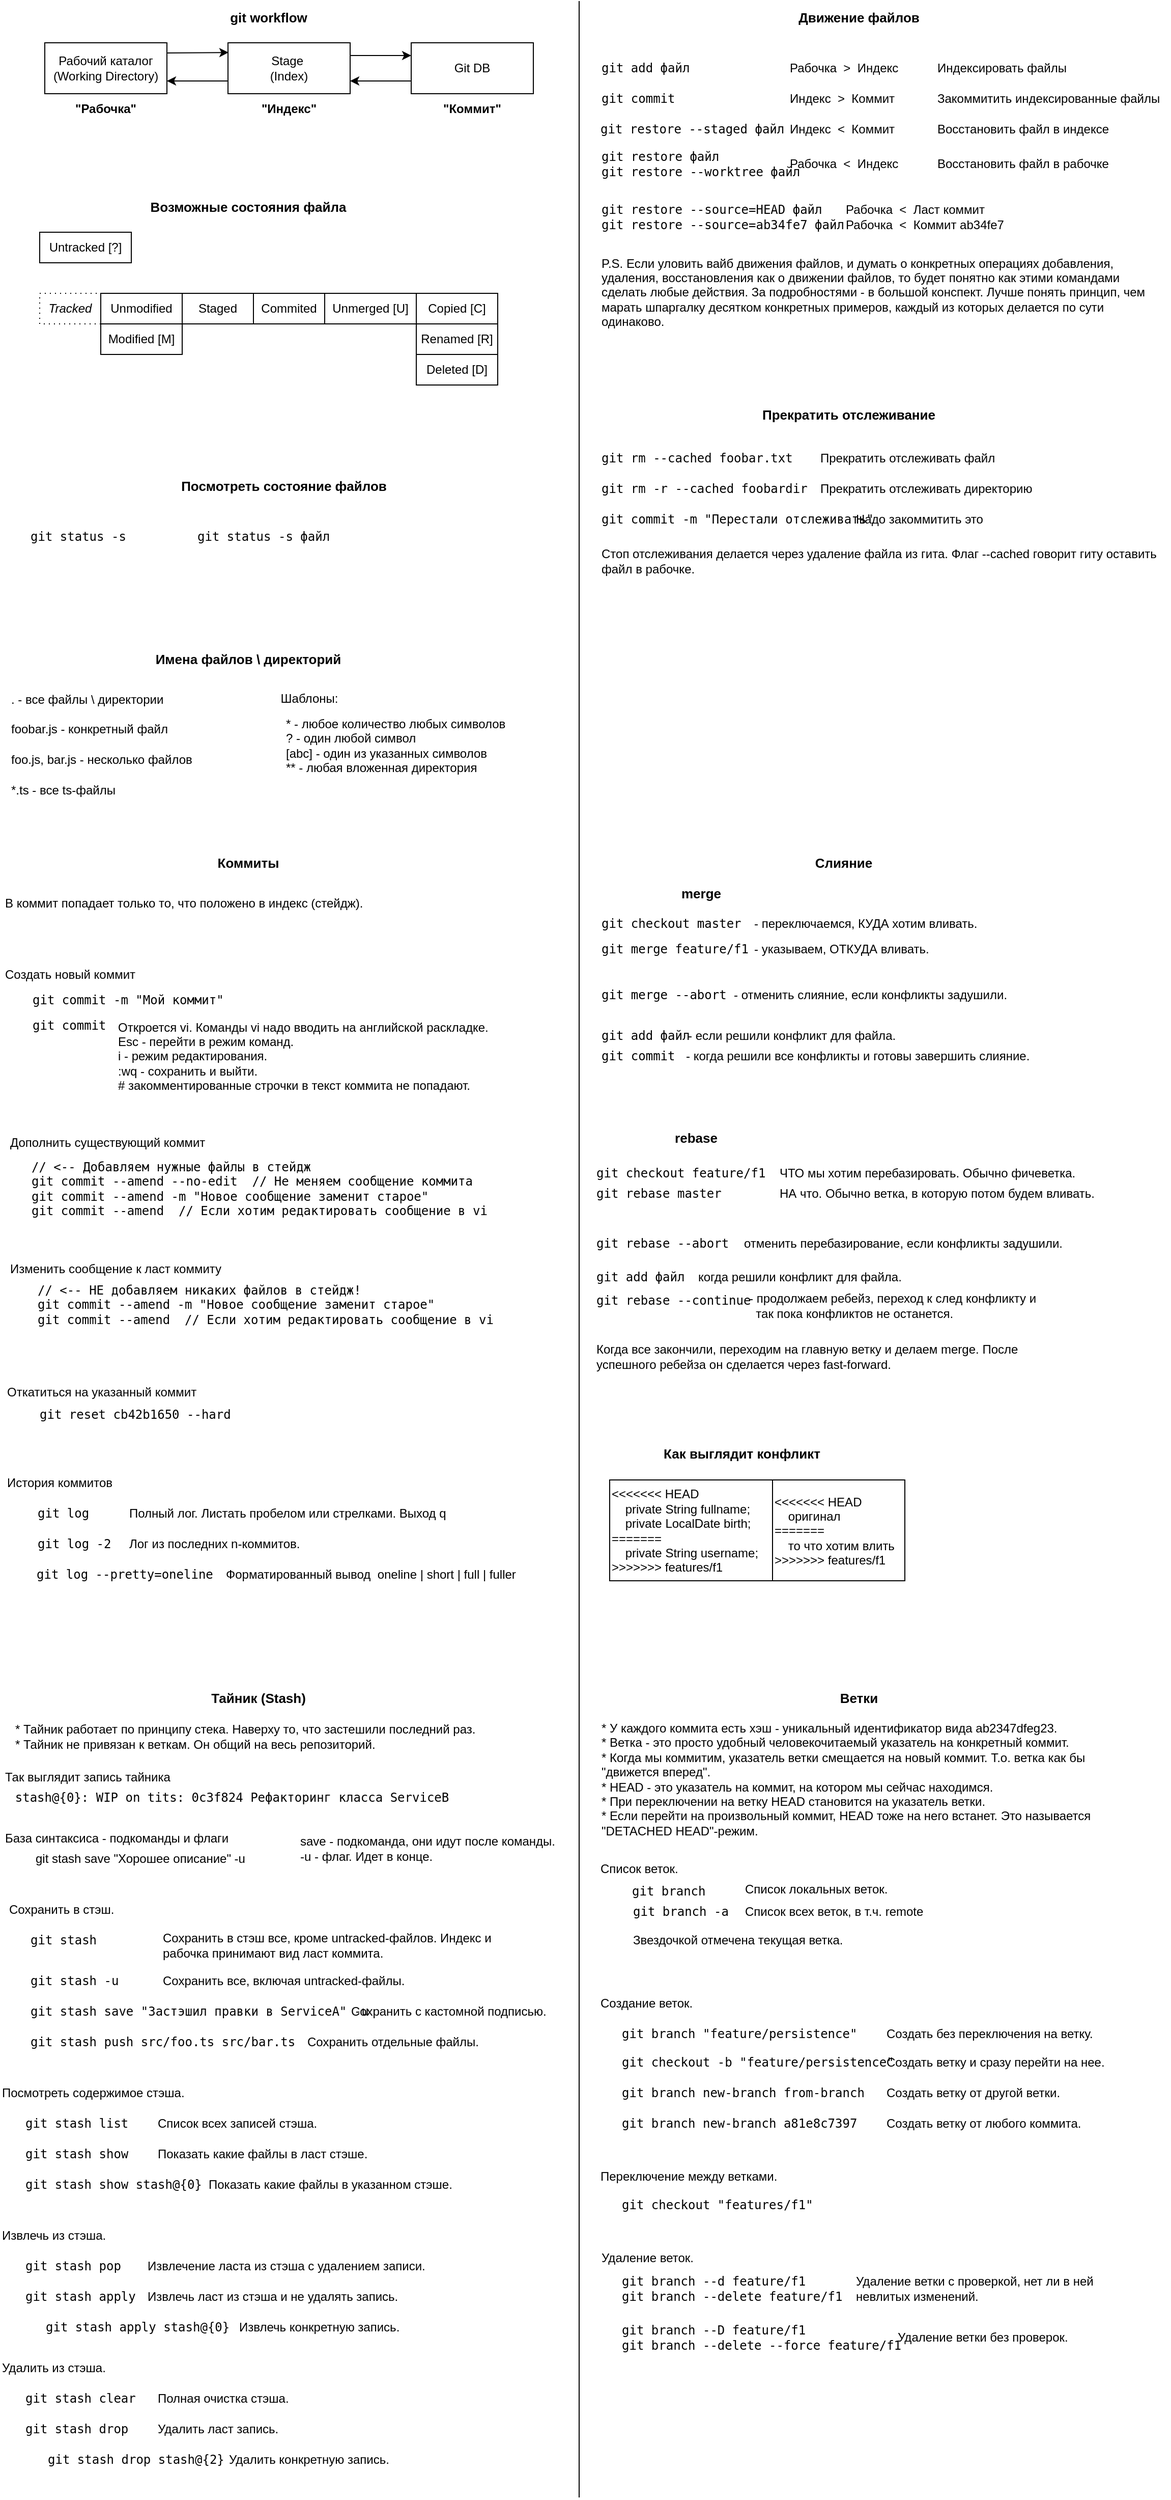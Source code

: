 <mxfile scale="1" border="5" version="26.2.2">
  <diagram name="Page-1" id="9iwx4kF-SaM_lTl1vUHh">
    <mxGraphModel dx="1556" dy="922" grid="1" gridSize="10" guides="1" tooltips="1" connect="1" arrows="1" fold="1" page="1" pageScale="1" pageWidth="1169" pageHeight="827" math="0" shadow="0">
      <root>
        <mxCell id="0" />
        <mxCell id="1" parent="0" />
        <mxCell id="6Df2u15g98YnEbPmI9u2-3" value="" style="endArrow=none;html=1;rounded=0;fontSize=12;" parent="1" edge="1">
          <mxGeometry width="50" height="50" relative="1" as="geometry">
            <mxPoint x="580" y="2460" as="sourcePoint" />
            <mxPoint x="580" y="9" as="targetPoint" />
          </mxGeometry>
        </mxCell>
        <mxCell id="j3O6o0AAXhgC6TbAAweH-1" value="git workflow" style="text;html=1;align=center;verticalAlign=middle;whiteSpace=wrap;rounded=0;fontStyle=1;fontSize=13;" vertex="1" parent="1">
          <mxGeometry x="20" y="10" width="510" height="30" as="geometry" />
        </mxCell>
        <mxCell id="j3O6o0AAXhgC6TbAAweH-2" value="Рабочий каталог&lt;div&gt;(Working Directory)&lt;/div&gt;" style="rounded=0;whiteSpace=wrap;html=1;" vertex="1" parent="1">
          <mxGeometry x="55" y="50" width="120" height="50" as="geometry" />
        </mxCell>
        <mxCell id="j3O6o0AAXhgC6TbAAweH-3" value="Stage&amp;nbsp;&lt;div&gt;(Index)&lt;/div&gt;" style="rounded=0;whiteSpace=wrap;html=1;" vertex="1" parent="1">
          <mxGeometry x="235" y="50" width="120" height="50" as="geometry" />
        </mxCell>
        <mxCell id="j3O6o0AAXhgC6TbAAweH-4" value="Git DB" style="rounded=0;whiteSpace=wrap;html=1;" vertex="1" parent="1">
          <mxGeometry x="415" y="50" width="120" height="50" as="geometry" />
        </mxCell>
        <mxCell id="j3O6o0AAXhgC6TbAAweH-5" value="Возможные состояния файла" style="text;html=1;align=center;verticalAlign=middle;whiteSpace=wrap;rounded=0;fontStyle=1;fontSize=13;" vertex="1" parent="1">
          <mxGeometry x="20" y="196" width="470" height="30" as="geometry" />
        </mxCell>
        <mxCell id="j3O6o0AAXhgC6TbAAweH-8" value="Untracked [?]" style="rounded=0;whiteSpace=wrap;html=1;" vertex="1" parent="1">
          <mxGeometry x="50" y="236" width="90" height="30" as="geometry" />
        </mxCell>
        <mxCell id="j3O6o0AAXhgC6TbAAweH-9" value="Tracked" style="rounded=0;whiteSpace=wrap;html=1;fontStyle=2;dashed=1;dashPattern=1 4;" vertex="1" parent="1">
          <mxGeometry x="50" y="296" width="60" height="30" as="geometry" />
        </mxCell>
        <mxCell id="j3O6o0AAXhgC6TbAAweH-16" value="" style="endArrow=classic;html=1;rounded=0;exitX=1;exitY=0.5;exitDx=0;exitDy=0;entryX=0.004;entryY=0.191;entryDx=0;entryDy=0;entryPerimeter=0;" edge="1" parent="1" target="j3O6o0AAXhgC6TbAAweH-3">
          <mxGeometry width="50" height="50" relative="1" as="geometry">
            <mxPoint x="175" y="60" as="sourcePoint" />
            <mxPoint x="230" y="60" as="targetPoint" />
          </mxGeometry>
        </mxCell>
        <mxCell id="j3O6o0AAXhgC6TbAAweH-17" value="" style="endArrow=classic;html=1;rounded=0;exitX=1;exitY=0.25;exitDx=0;exitDy=0;entryX=0;entryY=0.25;entryDx=0;entryDy=0;" edge="1" parent="1" source="j3O6o0AAXhgC6TbAAweH-3" target="j3O6o0AAXhgC6TbAAweH-4">
          <mxGeometry width="50" height="50" relative="1" as="geometry">
            <mxPoint x="350.0" y="60" as="sourcePoint" />
            <mxPoint x="395" y="60" as="targetPoint" />
          </mxGeometry>
        </mxCell>
        <mxCell id="j3O6o0AAXhgC6TbAAweH-30" value="Unmodified" style="rounded=0;whiteSpace=wrap;html=1;" vertex="1" parent="1">
          <mxGeometry x="110" y="296" width="80" height="30" as="geometry" />
        </mxCell>
        <mxCell id="j3O6o0AAXhgC6TbAAweH-31" value="Staged" style="rounded=0;whiteSpace=wrap;html=1;" vertex="1" parent="1">
          <mxGeometry x="190" y="296" width="70" height="30" as="geometry" />
        </mxCell>
        <mxCell id="j3O6o0AAXhgC6TbAAweH-32" value="Commited" style="rounded=0;whiteSpace=wrap;html=1;" vertex="1" parent="1">
          <mxGeometry x="260" y="296" width="70" height="30" as="geometry" />
        </mxCell>
        <mxCell id="j3O6o0AAXhgC6TbAAweH-34" value="Modified [M]" style="rounded=0;whiteSpace=wrap;html=1;" vertex="1" parent="1">
          <mxGeometry x="110" y="326" width="80" height="30" as="geometry" />
        </mxCell>
        <mxCell id="j3O6o0AAXhgC6TbAAweH-37" value="Unmerged [U]" style="rounded=0;whiteSpace=wrap;html=1;" vertex="1" parent="1">
          <mxGeometry x="330" y="296" width="90" height="30" as="geometry" />
        </mxCell>
        <mxCell id="j3O6o0AAXhgC6TbAAweH-40" value="Copied [C]" style="rounded=0;whiteSpace=wrap;html=1;" vertex="1" parent="1">
          <mxGeometry x="420" y="296" width="80" height="30" as="geometry" />
        </mxCell>
        <mxCell id="j3O6o0AAXhgC6TbAAweH-43" value="Renamed [R]" style="rounded=0;whiteSpace=wrap;html=1;" vertex="1" parent="1">
          <mxGeometry x="420" y="326" width="80" height="30" as="geometry" />
        </mxCell>
        <mxCell id="j3O6o0AAXhgC6TbAAweH-46" value="Deleted [D]" style="rounded=0;whiteSpace=wrap;html=1;" vertex="1" parent="1">
          <mxGeometry x="420" y="356" width="80" height="30" as="geometry" />
        </mxCell>
        <mxCell id="j3O6o0AAXhgC6TbAAweH-52" value="&lt;b&gt;&quot;Рабочка&quot;&lt;/b&gt;" style="text;html=1;align=center;verticalAlign=middle;whiteSpace=wrap;rounded=0;" vertex="1" parent="1">
          <mxGeometry x="55" y="100" width="120" height="30" as="geometry" />
        </mxCell>
        <mxCell id="j3O6o0AAXhgC6TbAAweH-53" value="&lt;b&gt;&quot;Индекс&quot;&lt;/b&gt;" style="text;html=1;align=center;verticalAlign=middle;whiteSpace=wrap;rounded=0;" vertex="1" parent="1">
          <mxGeometry x="235" y="100" width="120" height="30" as="geometry" />
        </mxCell>
        <mxCell id="j3O6o0AAXhgC6TbAAweH-54" value="&lt;b&gt;&quot;Коммит&quot;&lt;/b&gt;" style="text;html=1;align=center;verticalAlign=middle;whiteSpace=wrap;rounded=0;" vertex="1" parent="1">
          <mxGeometry x="415" y="100" width="120" height="30" as="geometry" />
        </mxCell>
        <mxCell id="j3O6o0AAXhgC6TbAAweH-55" value="" style="endArrow=classic;html=1;rounded=0;exitX=0;exitY=0.75;exitDx=0;exitDy=0;entryX=1;entryY=0.75;entryDx=0;entryDy=0;" edge="1" parent="1" source="j3O6o0AAXhgC6TbAAweH-4" target="j3O6o0AAXhgC6TbAAweH-3">
          <mxGeometry width="50" height="50" relative="1" as="geometry">
            <mxPoint x="285" y="250" as="sourcePoint" />
            <mxPoint x="335" y="200" as="targetPoint" />
          </mxGeometry>
        </mxCell>
        <mxCell id="j3O6o0AAXhgC6TbAAweH-56" value="" style="endArrow=classic;html=1;rounded=0;exitX=0;exitY=0.75;exitDx=0;exitDy=0;entryX=1;entryY=0.75;entryDx=0;entryDy=0;" edge="1" parent="1" source="j3O6o0AAXhgC6TbAAweH-3" target="j3O6o0AAXhgC6TbAAweH-2">
          <mxGeometry width="50" height="50" relative="1" as="geometry">
            <mxPoint x="220" y="90" as="sourcePoint" />
            <mxPoint x="175" y="90" as="targetPoint" />
          </mxGeometry>
        </mxCell>
        <mxCell id="j3O6o0AAXhgC6TbAAweH-59" value="Рабочка&amp;nbsp; &amp;gt;&amp;nbsp; Индекс" style="text;html=1;align=left;verticalAlign=middle;whiteSpace=wrap;rounded=0;" vertex="1" parent="1">
          <mxGeometry x="785" y="60" width="120" height="30" as="geometry" />
        </mxCell>
        <mxCell id="j3O6o0AAXhgC6TbAAweH-60" value="Индекс&amp;nbsp; &amp;gt;&amp;nbsp; Коммит" style="text;html=1;align=left;verticalAlign=middle;whiteSpace=wrap;rounded=0;" vertex="1" parent="1">
          <mxGeometry x="785" y="90" width="120" height="30" as="geometry" />
        </mxCell>
        <mxCell id="j3O6o0AAXhgC6TbAAweH-63" value="Индекс&amp;nbsp; &amp;lt;&amp;nbsp; Коммит" style="text;html=1;align=left;verticalAlign=middle;whiteSpace=wrap;rounded=0;" vertex="1" parent="1">
          <mxGeometry x="785" y="120" width="120" height="30" as="geometry" />
        </mxCell>
        <mxCell id="j3O6o0AAXhgC6TbAAweH-64" value="Рабочка&amp;nbsp; &amp;lt;&amp;nbsp; Индекс&amp;nbsp;&amp;nbsp;" style="text;html=1;align=left;verticalAlign=middle;whiteSpace=wrap;rounded=0;" vertex="1" parent="1">
          <mxGeometry x="785" y="154" width="120" height="30" as="geometry" />
        </mxCell>
        <mxCell id="j3O6o0AAXhgC6TbAAweH-65" value="Посмотреть состояние файлов" style="text;html=1;align=center;verticalAlign=middle;whiteSpace=wrap;rounded=0;fontStyle=1;fontSize=13;" vertex="1" parent="1">
          <mxGeometry x="20" y="470" width="540" height="30" as="geometry" />
        </mxCell>
        <mxCell id="j3O6o0AAXhgC6TbAAweH-66" value="Движение файлов" style="text;html=1;align=center;verticalAlign=middle;whiteSpace=wrap;rounded=0;fontStyle=1;fontSize=13;" vertex="1" parent="1">
          <mxGeometry x="620" y="10" width="470" height="30" as="geometry" />
        </mxCell>
        <mxCell id="j3O6o0AAXhgC6TbAAweH-67" value="Индексировать файлы" style="text;html=1;align=left;verticalAlign=middle;whiteSpace=wrap;rounded=0;" vertex="1" parent="1">
          <mxGeometry x="930" y="60" width="180" height="30" as="geometry" />
        </mxCell>
        <mxCell id="j3O6o0AAXhgC6TbAAweH-68" value="Закоммитить индексированные файлы" style="text;html=1;align=left;verticalAlign=middle;whiteSpace=wrap;rounded=0;" vertex="1" parent="1">
          <mxGeometry x="930" y="90" width="230" height="30" as="geometry" />
        </mxCell>
        <mxCell id="j3O6o0AAXhgC6TbAAweH-69" value="Восстановить файл в индексе" style="text;html=1;align=left;verticalAlign=middle;whiteSpace=wrap;rounded=0;" vertex="1" parent="1">
          <mxGeometry x="930" y="120" width="180" height="30" as="geometry" />
        </mxCell>
        <mxCell id="j3O6o0AAXhgC6TbAAweH-70" value="Восстановить файл в рабочке" style="text;html=1;align=left;verticalAlign=middle;whiteSpace=wrap;rounded=0;" vertex="1" parent="1">
          <mxGeometry x="930" y="154" width="180" height="30" as="geometry" />
        </mxCell>
        <mxCell id="j3O6o0AAXhgC6TbAAweH-71" value="P.S. Если уловить вайб движения файлов, и думать о конкретных операциях добавления, удаления, восстановления как о движении файлов, то будет понятно как этими командами сделать любые действия.&amp;nbsp;&lt;span style=&quot;background-color: transparent; color: light-dark(rgb(0, 0, 0), rgb(255, 255, 255));&quot;&gt;За подробностями - в большой конспект. Лучше понять принцип, чем марать шпаргалку десятком конкретных примеров, каждый из которых делается по сути одинаково.&lt;/span&gt;" style="text;html=1;align=left;verticalAlign=middle;whiteSpace=wrap;rounded=0;" vertex="1" parent="1">
          <mxGeometry x="600" y="260" width="540" height="70" as="geometry" />
        </mxCell>
        <mxCell id="j3O6o0AAXhgC6TbAAweH-75" value="Рабочка&amp;nbsp; &amp;lt;&amp;nbsp; Ласт коммит&lt;br&gt;Рабочка&amp;nbsp; &amp;lt;&amp;nbsp; Коммит ab34fe7" style="text;html=1;align=left;verticalAlign=middle;whiteSpace=wrap;rounded=0;" vertex="1" parent="1">
          <mxGeometry x="840" y="206" width="235" height="30" as="geometry" />
        </mxCell>
        <mxCell id="j3O6o0AAXhgC6TbAAweH-77" value="Имена файлов \ директорий" style="text;html=1;align=center;verticalAlign=middle;whiteSpace=wrap;rounded=0;fontStyle=1;fontSize=13;" vertex="1" parent="1">
          <mxGeometry x="20" y="640" width="470" height="30" as="geometry" />
        </mxCell>
        <mxCell id="j3O6o0AAXhgC6TbAAweH-78" value=". - все файлы \ директории" style="text;html=1;align=left;verticalAlign=middle;whiteSpace=wrap;rounded=0;" vertex="1" parent="1">
          <mxGeometry x="20" y="680" width="170" height="29" as="geometry" />
        </mxCell>
        <mxCell id="j3O6o0AAXhgC6TbAAweH-79" value="foobar.js - конкретный файл" style="text;html=1;align=left;verticalAlign=middle;whiteSpace=wrap;rounded=0;" vertex="1" parent="1">
          <mxGeometry x="20" y="709" width="160" height="30" as="geometry" />
        </mxCell>
        <mxCell id="j3O6o0AAXhgC6TbAAweH-80" value="foo.js, bar.js - несколько файлов" style="text;html=1;align=left;verticalAlign=middle;whiteSpace=wrap;rounded=0;" vertex="1" parent="1">
          <mxGeometry x="20" y="739" width="180" height="30" as="geometry" />
        </mxCell>
        <mxCell id="j3O6o0AAXhgC6TbAAweH-81" value="*.ts&amp;nbsp;- все ts-файлы" style="text;html=1;align=left;verticalAlign=middle;whiteSpace=wrap;rounded=0;" vertex="1" parent="1">
          <mxGeometry x="20" y="769" width="170" height="30" as="geometry" />
        </mxCell>
        <mxCell id="j3O6o0AAXhgC6TbAAweH-82" value="Шаблоны:" style="text;html=1;align=center;verticalAlign=middle;whiteSpace=wrap;rounded=0;" vertex="1" parent="1">
          <mxGeometry x="270" y="679" width="90" height="30" as="geometry" />
        </mxCell>
        <mxCell id="j3O6o0AAXhgC6TbAAweH-84" value="* - любое количество любых символов&lt;div&gt;? - один любой символ&lt;/div&gt;&lt;div&gt;[abc] - один из указанных символов&lt;/div&gt;&lt;div&gt;** - любая вложенная директория&lt;/div&gt;" style="text;html=1;align=left;verticalAlign=middle;whiteSpace=wrap;rounded=0;" vertex="1" parent="1">
          <mxGeometry x="290" y="709" width="220" height="61" as="geometry" />
        </mxCell>
        <mxCell id="j3O6o0AAXhgC6TbAAweH-88" value="Прекратить отслеживание" style="text;html=1;align=center;verticalAlign=middle;whiteSpace=wrap;rounded=0;fontStyle=1;fontSize=13;" vertex="1" parent="1">
          <mxGeometry x="610" y="400" width="470" height="30" as="geometry" />
        </mxCell>
        <mxCell id="j3O6o0AAXhgC6TbAAweH-91" value="Прекратить отслеживать файл" style="text;html=1;align=left;verticalAlign=middle;whiteSpace=wrap;rounded=0;" vertex="1" parent="1">
          <mxGeometry x="815" y="443" width="225" height="30" as="geometry" />
        </mxCell>
        <mxCell id="j3O6o0AAXhgC6TbAAweH-92" value="Прекратить отслеживать директорию" style="text;html=1;align=left;verticalAlign=middle;whiteSpace=wrap;rounded=0;" vertex="1" parent="1">
          <mxGeometry x="815" y="473" width="225" height="30" as="geometry" />
        </mxCell>
        <mxCell id="j3O6o0AAXhgC6TbAAweH-94" value="Надо закоммитить это" style="text;html=1;align=left;verticalAlign=middle;whiteSpace=wrap;rounded=0;" vertex="1" parent="1">
          <mxGeometry x="850" y="503" width="225" height="30" as="geometry" />
        </mxCell>
        <mxCell id="j3O6o0AAXhgC6TbAAweH-95" value="Стоп отслеживания делается через удаление файла из гита. Флаг --cached говорит гиту оставить файл в рабочке." style="text;html=1;align=left;verticalAlign=middle;whiteSpace=wrap;rounded=0;" vertex="1" parent="1">
          <mxGeometry x="600" y="544" width="550" height="30" as="geometry" />
        </mxCell>
        <mxCell id="j3O6o0AAXhgC6TbAAweH-96" value="Коммиты" style="text;html=1;align=center;verticalAlign=middle;whiteSpace=wrap;rounded=0;fontStyle=1;fontSize=13;" vertex="1" parent="1">
          <mxGeometry x="20" y="840" width="470" height="30" as="geometry" />
        </mxCell>
        <mxCell id="j3O6o0AAXhgC6TbAAweH-100" value="Откроется vi. Команды vi надо вводить на английской раскладке.&lt;div&gt;Esc - перейти в режим команд.&lt;/div&gt;&lt;div&gt;i - режим редактирования.&lt;/div&gt;&lt;div&gt;:wq - сохранить и выйти.&lt;/div&gt;&lt;div&gt;# закомментированные строчки в текст коммита не попадают.&lt;/div&gt;" style="text;html=1;align=left;verticalAlign=middle;whiteSpace=wrap;rounded=0;strokeColor=none;perimeterSpacing=0;shadow=0;" vertex="1" parent="1">
          <mxGeometry x="125" y="1005" width="380" height="80" as="geometry" />
        </mxCell>
        <mxCell id="j3O6o0AAXhgC6TbAAweH-107" value="Изменить сообщение к ласт коммиту" style="text;html=1;align=left;verticalAlign=middle;whiteSpace=wrap;rounded=0;strokeColor=none;perimeterSpacing=0;shadow=0;" vertex="1" parent="1">
          <mxGeometry x="18.75" y="1239" width="235" height="30" as="geometry" />
        </mxCell>
        <mxCell id="j3O6o0AAXhgC6TbAAweH-109" value="Создать новый коммит" style="text;html=1;align=left;verticalAlign=middle;whiteSpace=wrap;rounded=0;strokeColor=none;perimeterSpacing=0;shadow=0;" vertex="1" parent="1">
          <mxGeometry x="13.75" y="955" width="160" height="20" as="geometry" />
        </mxCell>
        <mxCell id="j3O6o0AAXhgC6TbAAweH-110" value="Дополнить существующий коммит" style="text;html=1;align=left;verticalAlign=middle;whiteSpace=wrap;rounded=0;strokeColor=none;perimeterSpacing=0;shadow=0;" vertex="1" parent="1">
          <mxGeometry x="19.25" y="1120" width="210" height="20" as="geometry" />
        </mxCell>
        <mxCell id="j3O6o0AAXhgC6TbAAweH-111" value="Откатиться на указанный коммит" style="text;html=1;align=left;verticalAlign=middle;whiteSpace=wrap;rounded=0;strokeColor=none;perimeterSpacing=0;shadow=0;" vertex="1" parent="1">
          <mxGeometry x="16.25" y="1360" width="235" height="30" as="geometry" />
        </mxCell>
        <mxCell id="j3O6o0AAXhgC6TbAAweH-114" value="История коммитов" style="text;html=1;align=left;verticalAlign=middle;whiteSpace=wrap;rounded=0;strokeColor=none;perimeterSpacing=0;shadow=0;" vertex="1" parent="1">
          <mxGeometry x="16.25" y="1449" width="235" height="30" as="geometry" />
        </mxCell>
        <mxCell id="j3O6o0AAXhgC6TbAAweH-123" value="Полный лог. Листать пробелом или стрелками. Выход q" style="text;html=1;align=left;verticalAlign=middle;whiteSpace=wrap;rounded=0;strokeColor=none;perimeterSpacing=0;shadow=0;" vertex="1" parent="1">
          <mxGeometry x="136.25" y="1479" width="390" height="30" as="geometry" />
        </mxCell>
        <mxCell id="j3O6o0AAXhgC6TbAAweH-124" value="Лог из последних n-коммитов." style="text;html=1;align=left;verticalAlign=middle;whiteSpace=wrap;rounded=0;strokeColor=none;perimeterSpacing=0;shadow=0;" vertex="1" parent="1">
          <mxGeometry x="136.25" y="1509" width="390" height="30" as="geometry" />
        </mxCell>
        <mxCell id="j3O6o0AAXhgC6TbAAweH-125" value="Форматированный вывод&amp;nbsp; oneline | short | full | fuller" style="text;html=1;align=left;verticalAlign=middle;whiteSpace=wrap;rounded=0;strokeColor=none;perimeterSpacing=0;shadow=0;" vertex="1" parent="1">
          <mxGeometry x="231.25" y="1539" width="315" height="30" as="geometry" />
        </mxCell>
        <mxCell id="j3O6o0AAXhgC6TbAAweH-126" value="Слияние" style="text;html=1;align=center;verticalAlign=middle;whiteSpace=wrap;rounded=0;fontStyle=1;fontSize=13;" vertex="1" parent="1">
          <mxGeometry x="605" y="840" width="470" height="30" as="geometry" />
        </mxCell>
        <mxCell id="j3O6o0AAXhgC6TbAAweH-127" value="merge" style="text;html=1;align=center;verticalAlign=middle;whiteSpace=wrap;rounded=0;fontStyle=1;fontSize=13;" vertex="1" parent="1">
          <mxGeometry x="600" y="870" width="200" height="30" as="geometry" />
        </mxCell>
        <mxCell id="j3O6o0AAXhgC6TbAAweH-128" value="- переключаемся, КУДА хотим вливать." style="text;html=1;align=left;verticalAlign=middle;whiteSpace=wrap;rounded=0;strokeColor=none;perimeterSpacing=0;shadow=0;" vertex="1" parent="1">
          <mxGeometry x="750" y="905" width="260" height="20" as="geometry" />
        </mxCell>
        <mxCell id="j3O6o0AAXhgC6TbAAweH-129" value="&amp;nbsp; &amp;nbsp;- указываем, ОТКУДА вливать." style="text;html=1;align=left;verticalAlign=middle;whiteSpace=wrap;rounded=0;strokeColor=none;perimeterSpacing=0;shadow=0;" vertex="1" parent="1">
          <mxGeometry x="740" y="930" width="190" height="20" as="geometry" />
        </mxCell>
        <mxCell id="j3O6o0AAXhgC6TbAAweH-130" value="&amp;nbsp; &amp;nbsp;- отменить слияние, если конфликты задушили." style="text;html=1;align=left;verticalAlign=middle;whiteSpace=wrap;rounded=0;strokeColor=none;perimeterSpacing=0;shadow=0;" vertex="1" parent="1">
          <mxGeometry x="720" y="975" width="380" height="20" as="geometry" />
        </mxCell>
        <mxCell id="j3O6o0AAXhgC6TbAAweH-131" value="когда решили конфликт для файла." style="text;html=1;align=left;verticalAlign=middle;whiteSpace=wrap;rounded=0;strokeColor=none;perimeterSpacing=0;shadow=0;" vertex="1" parent="1">
          <mxGeometry x="695" y="1251.5" width="225" height="20" as="geometry" />
        </mxCell>
        <mxCell id="j3O6o0AAXhgC6TbAAweH-132" value="&amp;nbsp; &amp;nbsp;- когда решили все конфликты и готовы завершить слияние." style="text;html=1;align=left;verticalAlign=middle;whiteSpace=wrap;rounded=0;strokeColor=none;perimeterSpacing=0;shadow=0;" vertex="1" parent="1">
          <mxGeometry x="672.5" y="1035" width="430" height="20" as="geometry" />
        </mxCell>
        <mxCell id="j3O6o0AAXhgC6TbAAweH-134" value="&lt;div&gt;&lt;br&gt;&lt;/div&gt;&lt;div&gt;&lt;div&gt;&amp;lt;&amp;lt;&amp;lt;&amp;lt;&amp;lt;&amp;lt;&amp;lt; HEAD&lt;/div&gt;&lt;div&gt;&amp;nbsp; &amp;nbsp; private String fullname;&lt;/div&gt;&lt;div&gt;&amp;nbsp; &amp;nbsp; private LocalDate birth;&lt;/div&gt;&lt;div&gt;=======&lt;/div&gt;&lt;div&gt;&amp;nbsp; &amp;nbsp; private String username;&lt;/div&gt;&lt;div&gt;&lt;span style=&quot;background-color: transparent; color: light-dark(rgb(0, 0, 0), rgb(255, 255, 255));&quot;&gt;&amp;gt;&amp;gt;&amp;gt;&amp;gt;&amp;gt;&amp;gt;&amp;gt; features/f1&lt;/span&gt;&lt;/div&gt;&lt;div&gt;&lt;br style=&quot;&quot;&gt;&lt;/div&gt;&lt;/div&gt;" style="rounded=0;whiteSpace=wrap;html=1;align=left;" vertex="1" parent="1">
          <mxGeometry x="610" y="1461" width="160" height="99" as="geometry" />
        </mxCell>
        <mxCell id="j3O6o0AAXhgC6TbAAweH-137" value="&lt;div&gt;&lt;br&gt;&lt;/div&gt;&lt;div&gt;&lt;div&gt;&amp;lt;&amp;lt;&amp;lt;&amp;lt;&amp;lt;&amp;lt;&amp;lt; HEAD&lt;/div&gt;&lt;div&gt;&amp;nbsp; &amp;nbsp; оригинал&lt;/div&gt;&lt;div&gt;=======&lt;/div&gt;&lt;div&gt;&amp;nbsp; &amp;nbsp; то что хотим влить&lt;/div&gt;&lt;div&gt;&lt;span style=&quot;background-color: transparent; color: light-dark(rgb(0, 0, 0), rgb(255, 255, 255));&quot;&gt;&amp;gt;&amp;gt;&amp;gt;&amp;gt;&amp;gt;&amp;gt;&amp;gt; features/f1&lt;/span&gt;&lt;/div&gt;&lt;div&gt;&lt;br style=&quot;&quot;&gt;&lt;/div&gt;&lt;/div&gt;" style="rounded=0;whiteSpace=wrap;html=1;align=left;" vertex="1" parent="1">
          <mxGeometry x="770" y="1461" width="130" height="99" as="geometry" />
        </mxCell>
        <mxCell id="j3O6o0AAXhgC6TbAAweH-138" value="rebase" style="text;html=1;align=center;verticalAlign=middle;whiteSpace=wrap;rounded=0;fontStyle=1;fontSize=13;" vertex="1" parent="1">
          <mxGeometry x="595" y="1110" width="200" height="30" as="geometry" />
        </mxCell>
        <mxCell id="j3O6o0AAXhgC6TbAAweH-139" value="ЧТО мы хотим перебазировать. Обычно фичеветка." style="text;html=1;align=left;verticalAlign=middle;whiteSpace=wrap;rounded=0;strokeColor=none;perimeterSpacing=0;shadow=0;" vertex="1" parent="1">
          <mxGeometry x="775" y="1150" width="295" height="20" as="geometry" />
        </mxCell>
        <mxCell id="j3O6o0AAXhgC6TbAAweH-140" value="НА что. Обычно ветка, в которую потом будем вливать." style="text;html=1;align=left;verticalAlign=middle;whiteSpace=wrap;rounded=0;strokeColor=none;perimeterSpacing=0;shadow=0;" vertex="1" parent="1">
          <mxGeometry x="775" y="1170" width="315" height="20" as="geometry" />
        </mxCell>
        <mxCell id="j3O6o0AAXhgC6TbAAweH-141" value="отменить перебазирование, если конфликты задушили." style="text;html=1;align=left;verticalAlign=middle;whiteSpace=wrap;rounded=0;strokeColor=none;perimeterSpacing=0;shadow=0;" vertex="1" parent="1">
          <mxGeometry x="740" y="1219" width="325" height="20" as="geometry" />
        </mxCell>
        <mxCell id="j3O6o0AAXhgC6TbAAweH-142" value="- продолжаем ребейз, переход к след конфликту и&amp;nbsp; &amp;nbsp; &amp;nbsp; &amp;nbsp; &amp;nbsp; &amp;nbsp; так пока конфликтов не останется." style="text;html=1;align=left;verticalAlign=middle;whiteSpace=wrap;rounded=0;strokeColor=none;perimeterSpacing=0;shadow=0;" vertex="1" parent="1">
          <mxGeometry x="745" y="1280" width="315" height="20" as="geometry" />
        </mxCell>
        <mxCell id="j3O6o0AAXhgC6TbAAweH-143" value="- если решили конфликт для файла." style="text;html=1;align=left;verticalAlign=middle;whiteSpace=wrap;rounded=0;strokeColor=none;perimeterSpacing=0;shadow=0;" vertex="1" parent="1">
          <mxGeometry x="685" y="1015" width="210" height="20" as="geometry" />
        </mxCell>
        <mxCell id="j3O6o0AAXhgC6TbAAweH-144" value="Как выглядит конфликт" style="text;html=1;align=center;verticalAlign=middle;whiteSpace=wrap;rounded=0;fontStyle=1;fontSize=13;" vertex="1" parent="1">
          <mxGeometry x="640" y="1420" width="200" height="30" as="geometry" />
        </mxCell>
        <mxCell id="j3O6o0AAXhgC6TbAAweH-145" value="Когда все закончили, переходим на главную ветку и делаем merge. После успешного ребейза он сделается через fast-forward." style="text;html=1;align=left;verticalAlign=middle;whiteSpace=wrap;rounded=0;strokeColor=none;perimeterSpacing=0;shadow=0;" vertex="1" parent="1">
          <mxGeometry x="595" y="1330" width="440" height="20" as="geometry" />
        </mxCell>
        <mxCell id="j3O6o0AAXhgC6TbAAweH-146" value="Тайник (Stash)" style="text;html=1;align=center;verticalAlign=middle;whiteSpace=wrap;rounded=0;fontStyle=1;fontSize=13;" vertex="1" parent="1">
          <mxGeometry x="30" y="1660" width="470" height="30" as="geometry" />
        </mxCell>
        <mxCell id="j3O6o0AAXhgC6TbAAweH-147" value="git stash save &quot;Хорошее описание&quot; -u" style="text;html=1;align=left;verticalAlign=middle;whiteSpace=wrap;rounded=0;strokeColor=none;perimeterSpacing=0;shadow=0;fontFamily=Helvetica;fontSize=12;fontColor=default;" vertex="1" parent="1">
          <mxGeometry x="43.75" y="1818" width="240" height="30" as="geometry" />
        </mxCell>
        <mxCell id="j3O6o0AAXhgC6TbAAweH-148" value="База синтаксиса - подкоманды и флаги" style="text;html=1;align=left;verticalAlign=middle;whiteSpace=wrap;rounded=0;strokeColor=none;perimeterSpacing=0;shadow=0;" vertex="1" parent="1">
          <mxGeometry x="13.75" y="1798" width="240" height="30" as="geometry" />
        </mxCell>
        <mxCell id="j3O6o0AAXhgC6TbAAweH-149" value="save - подкоманда, они идут после команды.&lt;div&gt;&lt;div&gt;-u - флаг. Идет в конце.&lt;/div&gt;&lt;/div&gt;" style="text;html=1;align=left;verticalAlign=middle;whiteSpace=wrap;rounded=0;strokeColor=none;perimeterSpacing=0;shadow=0;" vertex="1" parent="1">
          <mxGeometry x="303.75" y="1808" width="260" height="30" as="geometry" />
        </mxCell>
        <mxCell id="j3O6o0AAXhgC6TbAAweH-150" value="* Тайник работает по принципу стека. Наверху то, что застешили последний раз.&lt;div&gt;* Тайник не привязан к веткам. Он общий на весь репозиторий.&lt;/div&gt;" style="text;html=1;align=left;verticalAlign=middle;whiteSpace=wrap;rounded=0;strokeColor=none;perimeterSpacing=0;shadow=0;" vertex="1" parent="1">
          <mxGeometry x="23.75" y="1698" width="470" height="30" as="geometry" />
        </mxCell>
        <mxCell id="j3O6o0AAXhgC6TbAAweH-151" value="&lt;pre class=&quot;notranslate&quot;&gt;&lt;code&gt;git stash list&lt;/code&gt;&lt;/pre&gt;" style="text;html=1;align=left;verticalAlign=middle;whiteSpace=wrap;rounded=0;strokeColor=none;perimeterSpacing=0;shadow=0;" vertex="1" parent="1">
          <mxGeometry x="33.75" y="2078" width="100" height="30" as="geometry" />
        </mxCell>
        <mxCell id="j3O6o0AAXhgC6TbAAweH-152" value="Список всех записей стэша." style="text;html=1;align=left;verticalAlign=middle;whiteSpace=wrap;rounded=0;strokeColor=none;perimeterSpacing=0;shadow=0;" vertex="1" parent="1">
          <mxGeometry x="163.75" y="2078" width="165" height="30" as="geometry" />
        </mxCell>
        <mxCell id="j3O6o0AAXhgC6TbAAweH-155" value="&lt;pre class=&quot;notranslate&quot;&gt;&lt;code&gt;stash@{0}: WIP on tits: 0c3f824 Рефакторинг класса ServiceB&lt;/code&gt;&lt;/pre&gt;" style="text;html=1;align=center;verticalAlign=middle;whiteSpace=wrap;rounded=0;" vertex="1" parent="1">
          <mxGeometry x="38.75" y="1758" width="400" height="30" as="geometry" />
        </mxCell>
        <mxCell id="j3O6o0AAXhgC6TbAAweH-156" value="Так выглядит запись тайника" style="text;html=1;align=left;verticalAlign=middle;whiteSpace=wrap;rounded=0;strokeColor=none;perimeterSpacing=0;shadow=0;" vertex="1" parent="1">
          <mxGeometry x="13.75" y="1738" width="182.5" height="30" as="geometry" />
        </mxCell>
        <mxCell id="j3O6o0AAXhgC6TbAAweH-157" value="&lt;pre class=&quot;notranslate&quot;&gt;&lt;code&gt;git stash&lt;/code&gt;&lt;/pre&gt;" style="text;html=1;align=left;verticalAlign=middle;whiteSpace=wrap;rounded=0;strokeColor=none;perimeterSpacing=0;shadow=0;" vertex="1" parent="1">
          <mxGeometry x="38.75" y="1898" width="100" height="30" as="geometry" />
        </mxCell>
        <mxCell id="j3O6o0AAXhgC6TbAAweH-158" value="Сохранить в стэш все, кроме untracked-файлов. Индекс и рабочка принимают вид ласт коммита." style="text;html=1;align=left;verticalAlign=middle;whiteSpace=wrap;rounded=0;strokeColor=none;perimeterSpacing=0;shadow=0;" vertex="1" parent="1">
          <mxGeometry x="168.75" y="1898" width="350" height="40" as="geometry" />
        </mxCell>
        <mxCell id="j3O6o0AAXhgC6TbAAweH-159" value="&lt;pre class=&quot;notranslate&quot;&gt;&lt;code&gt;git stash save &quot;Застэшил правки в ServiceA&quot; -u&lt;/code&gt;&lt;/pre&gt;" style="text;html=1;align=left;verticalAlign=middle;whiteSpace=wrap;rounded=0;strokeColor=none;perimeterSpacing=0;shadow=0;" vertex="1" parent="1">
          <mxGeometry x="38.75" y="1968" width="100" height="30" as="geometry" />
        </mxCell>
        <mxCell id="j3O6o0AAXhgC6TbAAweH-160" value="Сохранить с кастомной подписью." style="text;html=1;align=left;verticalAlign=middle;whiteSpace=wrap;rounded=0;strokeColor=none;perimeterSpacing=0;shadow=0;" vertex="1" parent="1">
          <mxGeometry x="353.75" y="1968" width="215" height="30" as="geometry" />
        </mxCell>
        <mxCell id="j3O6o0AAXhgC6TbAAweH-161" value="&lt;pre class=&quot;notranslate&quot;&gt;&lt;code&gt;git stash push src/foo.ts src/bar.ts&lt;/code&gt;&lt;/pre&gt;" style="text;html=1;align=left;verticalAlign=middle;whiteSpace=wrap;rounded=0;strokeColor=none;perimeterSpacing=0;shadow=0;" vertex="1" parent="1">
          <mxGeometry x="38.75" y="1998" width="100" height="30" as="geometry" />
        </mxCell>
        <mxCell id="j3O6o0AAXhgC6TbAAweH-162" value="Сохранить отдельные файлы." style="text;html=1;align=left;verticalAlign=middle;whiteSpace=wrap;rounded=0;strokeColor=none;perimeterSpacing=0;shadow=0;" vertex="1" parent="1">
          <mxGeometry x="311.25" y="1998" width="197.5" height="30" as="geometry" />
        </mxCell>
        <mxCell id="j3O6o0AAXhgC6TbAAweH-163" value="&lt;pre class=&quot;notranslate&quot;&gt;&lt;code&gt;git stash -u&lt;/code&gt;&lt;/pre&gt;" style="text;html=1;align=left;verticalAlign=middle;whiteSpace=wrap;rounded=0;strokeColor=none;perimeterSpacing=0;shadow=0;" vertex="1" parent="1">
          <mxGeometry x="38.75" y="1938" width="100" height="30" as="geometry" />
        </mxCell>
        <mxCell id="j3O6o0AAXhgC6TbAAweH-164" value="Сохранить все, включая untracked-файлы." style="text;html=1;align=left;verticalAlign=middle;whiteSpace=wrap;rounded=0;strokeColor=none;perimeterSpacing=0;shadow=0;" vertex="1" parent="1">
          <mxGeometry x="168.75" y="1938" width="260" height="30" as="geometry" />
        </mxCell>
        <mxCell id="j3O6o0AAXhgC6TbAAweH-165" value="&lt;pre class=&quot;notranslate&quot;&gt;&lt;code&gt;git stash show&lt;/code&gt;&lt;/pre&gt;" style="text;html=1;align=left;verticalAlign=middle;whiteSpace=wrap;rounded=0;strokeColor=none;perimeterSpacing=0;shadow=0;" vertex="1" parent="1">
          <mxGeometry x="33.75" y="2108" width="100" height="30" as="geometry" />
        </mxCell>
        <mxCell id="j3O6o0AAXhgC6TbAAweH-166" value="Показать какие файлы в ласт стэше." style="text;html=1;align=left;verticalAlign=middle;whiteSpace=wrap;rounded=0;strokeColor=none;perimeterSpacing=0;shadow=0;" vertex="1" parent="1">
          <mxGeometry x="163.75" y="2108" width="220" height="30" as="geometry" />
        </mxCell>
        <mxCell id="j3O6o0AAXhgC6TbAAweH-167" value="&lt;pre class=&quot;notranslate&quot;&gt;&lt;code&gt;git stash show stash@{0}&lt;/code&gt;&lt;/pre&gt;" style="text;html=1;align=left;verticalAlign=middle;whiteSpace=wrap;rounded=0;strokeColor=none;perimeterSpacing=0;shadow=0;" vertex="1" parent="1">
          <mxGeometry x="33.75" y="2138" width="100" height="30" as="geometry" />
        </mxCell>
        <mxCell id="j3O6o0AAXhgC6TbAAweH-168" value="Показать какие файлы в указанном стэше." style="text;html=1;align=left;verticalAlign=middle;whiteSpace=wrap;rounded=0;strokeColor=none;perimeterSpacing=0;shadow=0;" vertex="1" parent="1">
          <mxGeometry x="213.75" y="2138" width="250" height="30" as="geometry" />
        </mxCell>
        <mxCell id="j3O6o0AAXhgC6TbAAweH-169" value="&lt;pre class=&quot;notranslate&quot;&gt;&lt;code&gt;git stash pop&lt;/code&gt;&lt;/pre&gt;" style="text;html=1;align=left;verticalAlign=middle;whiteSpace=wrap;rounded=0;strokeColor=none;perimeterSpacing=0;shadow=0;" vertex="1" parent="1">
          <mxGeometry x="33.75" y="2218" width="100" height="30" as="geometry" />
        </mxCell>
        <mxCell id="j3O6o0AAXhgC6TbAAweH-170" value="&lt;pre class=&quot;notranslate&quot;&gt;&lt;code&gt;git stash apply&lt;/code&gt;&lt;/pre&gt;" style="text;html=1;align=left;verticalAlign=middle;whiteSpace=wrap;rounded=0;strokeColor=none;perimeterSpacing=0;shadow=0;" vertex="1" parent="1">
          <mxGeometry x="33.75" y="2248" width="100" height="30" as="geometry" />
        </mxCell>
        <mxCell id="j3O6o0AAXhgC6TbAAweH-171" value="Извлечение ласта из стэша с удалением записи." style="text;html=1;align=left;verticalAlign=middle;whiteSpace=wrap;rounded=0;strokeColor=none;perimeterSpacing=0;shadow=0;" vertex="1" parent="1">
          <mxGeometry x="153.75" y="2218" width="320" height="30" as="geometry" />
        </mxCell>
        <mxCell id="j3O6o0AAXhgC6TbAAweH-172" value="Извлечь ласт из стэша и не удалять запись." style="text;html=1;align=left;verticalAlign=middle;whiteSpace=wrap;rounded=0;strokeColor=none;perimeterSpacing=0;shadow=0;" vertex="1" parent="1">
          <mxGeometry x="153.75" y="2248" width="250" height="30" as="geometry" />
        </mxCell>
        <mxCell id="j3O6o0AAXhgC6TbAAweH-173" value="&lt;pre class=&quot;notranslate&quot;&gt;&lt;code&gt;git stash apply stash@{0}&lt;/code&gt;&lt;/pre&gt;" style="text;html=1;align=left;verticalAlign=middle;whiteSpace=wrap;rounded=0;strokeColor=none;perimeterSpacing=0;shadow=0;" vertex="1" parent="1">
          <mxGeometry x="53.75" y="2278" width="170" height="30" as="geometry" />
        </mxCell>
        <mxCell id="j3O6o0AAXhgC6TbAAweH-174" value="Извлечь конкретную запись." style="text;html=1;align=left;verticalAlign=middle;whiteSpace=wrap;rounded=0;strokeColor=none;perimeterSpacing=0;shadow=0;" vertex="1" parent="1">
          <mxGeometry x="243.75" y="2278" width="160" height="30" as="geometry" />
        </mxCell>
        <mxCell id="j3O6o0AAXhgC6TbAAweH-175" value="&lt;pre class=&quot;notranslate&quot;&gt;&lt;code&gt;git stash clear&lt;/code&gt;&lt;/pre&gt;" style="text;html=1;align=left;verticalAlign=middle;whiteSpace=wrap;rounded=0;strokeColor=none;perimeterSpacing=0;shadow=0;" vertex="1" parent="1">
          <mxGeometry x="33.75" y="2348" width="100" height="30" as="geometry" />
        </mxCell>
        <mxCell id="j3O6o0AAXhgC6TbAAweH-176" value="Полная очистка стэша." style="text;html=1;align=left;verticalAlign=middle;whiteSpace=wrap;rounded=0;strokeColor=none;perimeterSpacing=0;shadow=0;" vertex="1" parent="1">
          <mxGeometry x="163.75" y="2348" width="160" height="30" as="geometry" />
        </mxCell>
        <mxCell id="j3O6o0AAXhgC6TbAAweH-177" value="&lt;pre class=&quot;notranslate&quot;&gt;&lt;code&gt;git stash drop&lt;/code&gt;&lt;/pre&gt;" style="text;html=1;align=left;verticalAlign=middle;whiteSpace=wrap;rounded=0;strokeColor=none;perimeterSpacing=0;shadow=0;" vertex="1" parent="1">
          <mxGeometry x="33.75" y="2378" width="100" height="30" as="geometry" />
        </mxCell>
        <mxCell id="j3O6o0AAXhgC6TbAAweH-178" value="Удалить ласт запись." style="text;html=1;align=left;verticalAlign=middle;whiteSpace=wrap;rounded=0;strokeColor=none;perimeterSpacing=0;shadow=0;" vertex="1" parent="1">
          <mxGeometry x="163.75" y="2378" width="140" height="30" as="geometry" />
        </mxCell>
        <mxCell id="j3O6o0AAXhgC6TbAAweH-179" value="&lt;pre class=&quot;notranslate&quot;&gt;&lt;code&gt;git stash drop stash@{2}&lt;/code&gt;&lt;/pre&gt;" style="text;html=1;align=left;verticalAlign=middle;whiteSpace=wrap;rounded=0;strokeColor=none;perimeterSpacing=0;shadow=0;" vertex="1" parent="1">
          <mxGeometry x="56.25" y="2408" width="100" height="30" as="geometry" />
        </mxCell>
        <mxCell id="j3O6o0AAXhgC6TbAAweH-180" value="Удалить конкретную запись." style="text;html=1;align=left;verticalAlign=middle;whiteSpace=wrap;rounded=0;strokeColor=none;perimeterSpacing=0;shadow=0;" vertex="1" parent="1">
          <mxGeometry x="233.75" y="2408" width="170" height="30" as="geometry" />
        </mxCell>
        <mxCell id="j3O6o0AAXhgC6TbAAweH-182" value="Посмотреть содержимое стэша." style="text;html=1;align=left;verticalAlign=middle;whiteSpace=wrap;rounded=0;strokeColor=none;perimeterSpacing=0;shadow=0;" vertex="1" parent="1">
          <mxGeometry x="11.25" y="2048" width="202.5" height="30" as="geometry" />
        </mxCell>
        <mxCell id="j3O6o0AAXhgC6TbAAweH-183" value="Сохранить в стэш." style="text;html=1;align=left;verticalAlign=middle;whiteSpace=wrap;rounded=0;strokeColor=none;perimeterSpacing=0;shadow=0;" vertex="1" parent="1">
          <mxGeometry x="17.5" y="1868" width="126.25" height="30" as="geometry" />
        </mxCell>
        <mxCell id="j3O6o0AAXhgC6TbAAweH-184" value="Извлечь из стэша." style="text;html=1;align=left;verticalAlign=middle;whiteSpace=wrap;rounded=0;strokeColor=none;perimeterSpacing=0;shadow=0;" vertex="1" parent="1">
          <mxGeometry x="11.25" y="2188" width="202.5" height="30" as="geometry" />
        </mxCell>
        <mxCell id="j3O6o0AAXhgC6TbAAweH-185" value="Удалить из стэша." style="text;html=1;align=left;verticalAlign=middle;whiteSpace=wrap;rounded=0;strokeColor=none;perimeterSpacing=0;shadow=0;" vertex="1" parent="1">
          <mxGeometry x="11.25" y="2318" width="202.5" height="30" as="geometry" />
        </mxCell>
        <mxCell id="j3O6o0AAXhgC6TbAAweH-186" value="Ветки" style="text;html=1;align=center;verticalAlign=middle;whiteSpace=wrap;rounded=0;fontStyle=1;fontSize=13;" vertex="1" parent="1">
          <mxGeometry x="620" y="1660" width="470" height="30" as="geometry" />
        </mxCell>
        <mxCell id="j3O6o0AAXhgC6TbAAweH-187" value="&lt;pre class=&quot;notranslate&quot;&gt;git checkout feature/f1&lt;/pre&gt;" style="text;html=1;align=left;verticalAlign=middle;whiteSpace=wrap;rounded=0;strokeColor=none;perimeterSpacing=0;shadow=0;" vertex="1" parent="1">
          <mxGeometry x="595" y="1145" width="100" height="30" as="geometry" />
        </mxCell>
        <mxCell id="j3O6o0AAXhgC6TbAAweH-188" value="&lt;pre class=&quot;notranslate&quot;&gt;git rebase master&lt;/pre&gt;" style="text;html=1;align=left;verticalAlign=middle;whiteSpace=wrap;rounded=0;strokeColor=none;perimeterSpacing=0;shadow=0;" vertex="1" parent="1">
          <mxGeometry x="595" y="1165" width="100" height="30" as="geometry" />
        </mxCell>
        <mxCell id="j3O6o0AAXhgC6TbAAweH-189" value="&lt;pre class=&quot;notranslate&quot;&gt;git rebase --abort&lt;/pre&gt;" style="text;html=1;align=left;verticalAlign=middle;whiteSpace=wrap;rounded=0;strokeColor=none;perimeterSpacing=0;shadow=0;" vertex="1" parent="1">
          <mxGeometry x="595" y="1214" width="100" height="30" as="geometry" />
        </mxCell>
        <mxCell id="j3O6o0AAXhgC6TbAAweH-190" value="&lt;pre class=&quot;notranslate&quot;&gt;git add файл&lt;/pre&gt;" style="text;html=1;align=left;verticalAlign=middle;whiteSpace=wrap;rounded=0;strokeColor=none;perimeterSpacing=0;shadow=0;" vertex="1" parent="1">
          <mxGeometry x="595" y="1246.5" width="100" height="30" as="geometry" />
        </mxCell>
        <mxCell id="j3O6o0AAXhgC6TbAAweH-191" value="&lt;pre class=&quot;notranslate&quot;&gt;git rebase --continue&lt;/pre&gt;" style="text;html=1;align=left;verticalAlign=middle;whiteSpace=wrap;rounded=0;strokeColor=none;perimeterSpacing=0;shadow=0;" vertex="1" parent="1">
          <mxGeometry x="595" y="1270" width="100" height="30" as="geometry" />
        </mxCell>
        <mxCell id="j3O6o0AAXhgC6TbAAweH-192" value="&lt;pre class=&quot;notranslate&quot;&gt;git commit&lt;/pre&gt;" style="text;html=1;align=left;verticalAlign=middle;whiteSpace=wrap;rounded=0;strokeColor=none;perimeterSpacing=0;shadow=0;" vertex="1" parent="1">
          <mxGeometry x="600" y="1030" width="100" height="30" as="geometry" />
        </mxCell>
        <mxCell id="j3O6o0AAXhgC6TbAAweH-194" value="&lt;pre class=&quot;notranslate&quot;&gt;git add файл&lt;/pre&gt;" style="text;html=1;align=left;verticalAlign=middle;whiteSpace=wrap;rounded=0;strokeColor=none;perimeterSpacing=0;shadow=0;" vertex="1" parent="1">
          <mxGeometry x="600" y="1010" width="100" height="30" as="geometry" />
        </mxCell>
        <mxCell id="j3O6o0AAXhgC6TbAAweH-195" value="&lt;pre class=&quot;notranslate&quot;&gt;git merge --abort&lt;/pre&gt;" style="text;html=1;align=left;verticalAlign=middle;whiteSpace=wrap;rounded=0;strokeColor=none;perimeterSpacing=0;shadow=0;" vertex="1" parent="1">
          <mxGeometry x="600" y="970" width="100" height="30" as="geometry" />
        </mxCell>
        <mxCell id="j3O6o0AAXhgC6TbAAweH-196" value="&lt;pre class=&quot;notranslate&quot;&gt;git merge feature/f1&lt;/pre&gt;" style="text;html=1;align=left;verticalAlign=middle;whiteSpace=wrap;rounded=0;strokeColor=none;perimeterSpacing=0;shadow=0;" vertex="1" parent="1">
          <mxGeometry x="600" y="925" width="100" height="30" as="geometry" />
        </mxCell>
        <mxCell id="j3O6o0AAXhgC6TbAAweH-197" value="&lt;pre class=&quot;notranslate&quot;&gt;git checkout master&lt;/pre&gt;" style="text;html=1;align=left;verticalAlign=middle;whiteSpace=wrap;rounded=0;strokeColor=none;perimeterSpacing=0;shadow=0;" vertex="1" parent="1">
          <mxGeometry x="600" y="900" width="100" height="30" as="geometry" />
        </mxCell>
        <mxCell id="j3O6o0AAXhgC6TbAAweH-198" value="&lt;pre class=&quot;notranslate&quot;&gt;git log&lt;/pre&gt;" style="text;html=1;align=left;verticalAlign=middle;whiteSpace=wrap;rounded=0;strokeColor=none;perimeterSpacing=0;shadow=0;" vertex="1" parent="1">
          <mxGeometry x="46.25" y="1479" width="100" height="30" as="geometry" />
        </mxCell>
        <mxCell id="j3O6o0AAXhgC6TbAAweH-199" value="&lt;pre class=&quot;notranslate&quot;&gt;git log -2&lt;/pre&gt;" style="text;html=1;align=left;verticalAlign=middle;whiteSpace=wrap;rounded=0;strokeColor=none;perimeterSpacing=0;shadow=0;" vertex="1" parent="1">
          <mxGeometry x="46.25" y="1509" width="100" height="30" as="geometry" />
        </mxCell>
        <mxCell id="j3O6o0AAXhgC6TbAAweH-200" value="&lt;pre class=&quot;notranslate&quot;&gt;git log --pretty=oneline&lt;/pre&gt;" style="text;html=1;align=left;verticalAlign=middle;whiteSpace=wrap;rounded=0;strokeColor=none;perimeterSpacing=0;shadow=0;" vertex="1" parent="1">
          <mxGeometry x="45" y="1539" width="100" height="30" as="geometry" />
        </mxCell>
        <mxCell id="j3O6o0AAXhgC6TbAAweH-201" value="&lt;pre class=&quot;notranslate&quot;&gt;git reset cb42b1650 --hard&lt;/pre&gt;" style="text;html=1;align=left;verticalAlign=middle;whiteSpace=wrap;rounded=0;strokeColor=none;perimeterSpacing=0;shadow=0;" vertex="1" parent="1">
          <mxGeometry x="47.5" y="1381.5" width="100" height="30" as="geometry" />
        </mxCell>
        <mxCell id="j3O6o0AAXhgC6TbAAweH-204" value="&lt;pre class=&quot;notranslate&quot;&gt;// &amp;lt;-- НЕ добавляем никаких файлов в стейдж!&lt;br/&gt;git commit --amend -m &quot;Новое сообщение заменит старое&quot;&lt;br/&gt;git commit --amend  // Если хотим редактировать сообщение в vi&lt;/pre&gt;" style="text;html=1;align=left;verticalAlign=middle;whiteSpace=wrap;rounded=0;strokeColor=none;perimeterSpacing=0;shadow=0;" vertex="1" parent="1">
          <mxGeometry x="46.25" y="1269" width="100" height="40" as="geometry" />
        </mxCell>
        <mxCell id="j3O6o0AAXhgC6TbAAweH-205" value="&lt;pre class=&quot;notranslate&quot;&gt;// &amp;lt;-- Добавляем нужные файлы в стейдж&lt;br/&gt;git commit --amend --no-edit  // Не меняем сообщение коммита&lt;br&gt;git commit --amend -m &quot;Новое сообщение заменит старое&quot;&lt;br&gt;git commit --amend  // Если хотим редактировать сообщение в vi&lt;/pre&gt;" style="text;html=1;align=left;verticalAlign=middle;whiteSpace=wrap;rounded=0;strokeColor=none;perimeterSpacing=0;shadow=0;" vertex="1" parent="1">
          <mxGeometry x="40" y="1140" width="100" height="70" as="geometry" />
        </mxCell>
        <mxCell id="j3O6o0AAXhgC6TbAAweH-206" value="&lt;pre class=&quot;notranslate&quot;&gt;git commit -m &quot;Мой коммит&quot;&lt;/pre&gt;" style="text;html=1;align=left;verticalAlign=middle;whiteSpace=wrap;rounded=0;strokeColor=none;perimeterSpacing=0;shadow=0;" vertex="1" parent="1">
          <mxGeometry x="40.5" y="975" width="100" height="30" as="geometry" />
        </mxCell>
        <mxCell id="j3O6o0AAXhgC6TbAAweH-207" value="&lt;pre class=&quot;notranslate&quot;&gt;git commit&lt;/pre&gt;" style="text;html=1;align=left;verticalAlign=middle;whiteSpace=wrap;rounded=0;strokeColor=none;perimeterSpacing=0;shadow=0;" vertex="1" parent="1">
          <mxGeometry x="41.25" y="1000" width="100" height="30" as="geometry" />
        </mxCell>
        <mxCell id="j3O6o0AAXhgC6TbAAweH-208" value="В коммит попадает только то, что положено в индекс (стейдж)." style="text;html=1;align=left;verticalAlign=middle;whiteSpace=wrap;rounded=0;strokeColor=none;perimeterSpacing=0;shadow=0;" vertex="1" parent="1">
          <mxGeometry x="13.75" y="885" width="366.25" height="20" as="geometry" />
        </mxCell>
        <mxCell id="j3O6o0AAXhgC6TbAAweH-209" value="&lt;pre class=&quot;notranslate&quot;&gt;git rm --cached foobar.txt&lt;/pre&gt;" style="text;html=1;align=left;verticalAlign=middle;whiteSpace=wrap;rounded=0;strokeColor=none;perimeterSpacing=0;shadow=0;" vertex="1" parent="1">
          <mxGeometry x="600" y="443" width="100" height="30" as="geometry" />
        </mxCell>
        <mxCell id="j3O6o0AAXhgC6TbAAweH-210" value="&lt;pre class=&quot;notranslate&quot;&gt;git rm -r --cached foobardir&lt;/pre&gt;" style="text;html=1;align=left;verticalAlign=middle;whiteSpace=wrap;rounded=0;strokeColor=none;perimeterSpacing=0;shadow=0;" vertex="1" parent="1">
          <mxGeometry x="600" y="473" width="100" height="30" as="geometry" />
        </mxCell>
        <mxCell id="j3O6o0AAXhgC6TbAAweH-211" value="&lt;pre class=&quot;notranslate&quot;&gt;git commit -m &quot;Перестали отслеживать&quot;&lt;/pre&gt;" style="text;html=1;align=left;verticalAlign=middle;whiteSpace=wrap;rounded=0;strokeColor=none;perimeterSpacing=0;shadow=0;" vertex="1" parent="1">
          <mxGeometry x="600" y="503" width="100" height="30" as="geometry" />
        </mxCell>
        <mxCell id="j3O6o0AAXhgC6TbAAweH-214" value="&lt;pre class=&quot;notranslate&quot;&gt;git status -s&lt;/pre&gt;" style="text;html=1;align=left;verticalAlign=middle;whiteSpace=wrap;rounded=0;strokeColor=none;perimeterSpacing=0;shadow=0;" vertex="1" parent="1">
          <mxGeometry x="38.75" y="520" width="100" height="30" as="geometry" />
        </mxCell>
        <mxCell id="j3O6o0AAXhgC6TbAAweH-215" value="&lt;pre class=&quot;notranslate&quot;&gt;git status -s файл&lt;/pre&gt;" style="text;html=1;align=left;verticalAlign=middle;whiteSpace=wrap;rounded=0;strokeColor=none;perimeterSpacing=0;shadow=0;" vertex="1" parent="1">
          <mxGeometry x="202.5" y="520" width="100" height="30" as="geometry" />
        </mxCell>
        <mxCell id="j3O6o0AAXhgC6TbAAweH-216" value="&lt;pre class=&quot;notranslate&quot;&gt;git add файл&lt;/pre&gt;" style="text;html=1;align=left;verticalAlign=middle;whiteSpace=wrap;rounded=0;strokeColor=none;perimeterSpacing=0;shadow=0;" vertex="1" parent="1">
          <mxGeometry x="600" y="60" width="100" height="30" as="geometry" />
        </mxCell>
        <mxCell id="j3O6o0AAXhgC6TbAAweH-217" value="&lt;pre class=&quot;notranslate&quot;&gt;git commit&lt;/pre&gt;" style="text;html=1;align=left;verticalAlign=middle;whiteSpace=wrap;rounded=0;strokeColor=none;perimeterSpacing=0;shadow=0;" vertex="1" parent="1">
          <mxGeometry x="600" y="90" width="100" height="30" as="geometry" />
        </mxCell>
        <mxCell id="j3O6o0AAXhgC6TbAAweH-218" value="&lt;pre class=&quot;notranslate&quot;&gt;git restore --staged файл&lt;/pre&gt;" style="text;html=1;align=left;verticalAlign=middle;whiteSpace=wrap;rounded=0;strokeColor=none;perimeterSpacing=0;shadow=0;" vertex="1" parent="1">
          <mxGeometry x="599" y="120" width="100" height="30" as="geometry" />
        </mxCell>
        <mxCell id="j3O6o0AAXhgC6TbAAweH-219" value="&lt;pre class=&quot;notranslate&quot;&gt;git restore --source=HEAD файл&lt;br/&gt;git restore --source=ab34fe7 файл&lt;/pre&gt;" style="text;html=1;align=left;verticalAlign=middle;whiteSpace=wrap;rounded=0;strokeColor=none;perimeterSpacing=0;shadow=0;" vertex="1" parent="1">
          <mxGeometry x="600" y="206" width="100" height="30" as="geometry" />
        </mxCell>
        <mxCell id="j3O6o0AAXhgC6TbAAweH-220" value="&lt;pre class=&quot;notranslate&quot;&gt;git restore файл&lt;br&gt;git restore --worktree файл&lt;/pre&gt;" style="text;html=1;align=left;verticalAlign=middle;whiteSpace=wrap;rounded=0;strokeColor=none;perimeterSpacing=0;shadow=0;" vertex="1" parent="1">
          <mxGeometry x="600" y="154" width="100" height="30" as="geometry" />
        </mxCell>
        <mxCell id="j3O6o0AAXhgC6TbAAweH-221" value="* У каждого коммита есть хэш - уникальный идентификатор вида ab2347dfeg23.&lt;br&gt;* Ветка - это просто удобный человекочитаемый указатель на конкретный коммит.&lt;div&gt;* Когда мы коммитим, указатель ветки смещается на новый коммит. Т.о. ветка как бы &quot;движется вперед&quot;.&lt;br&gt;&lt;div&gt;* HEAD - это указатель на коммит, на котором мы сейчас находимся.&lt;/div&gt;&lt;div&gt;* При переключении на ветку HEAD становится на указатель ветки.&lt;/div&gt;&lt;/div&gt;&lt;div&gt;* Если перейти на произвольный коммит, HEAD тоже на него встанет. Это называется &quot;DETACHED HEAD&quot;-режим.&lt;/div&gt;" style="text;html=1;align=left;verticalAlign=middle;whiteSpace=wrap;rounded=0;strokeColor=none;perimeterSpacing=0;shadow=0;" vertex="1" parent="1">
          <mxGeometry x="600" y="1690" width="500" height="130" as="geometry" />
        </mxCell>
        <mxCell id="j3O6o0AAXhgC6TbAAweH-222" value="&lt;pre class=&quot;notranslate&quot;&gt;&lt;code&gt;git branch&lt;/code&gt;&lt;/pre&gt;" style="text;html=1;align=left;verticalAlign=middle;whiteSpace=wrap;rounded=0;strokeColor=none;perimeterSpacing=0;shadow=0;" vertex="1" parent="1">
          <mxGeometry x="629.5" y="1850" width="100" height="30" as="geometry" />
        </mxCell>
        <mxCell id="j3O6o0AAXhgC6TbAAweH-223" value="&lt;pre class=&quot;notranslate&quot;&gt;&lt;code&gt;git branch -a&lt;/code&gt;&lt;/pre&gt;" style="text;html=1;align=left;verticalAlign=middle;whiteSpace=wrap;rounded=0;strokeColor=none;perimeterSpacing=0;shadow=0;" vertex="1" parent="1">
          <mxGeometry x="630.5" y="1870" width="100" height="30" as="geometry" />
        </mxCell>
        <mxCell id="j3O6o0AAXhgC6TbAAweH-224" value="Список локальных веток." style="text;html=1;align=left;verticalAlign=middle;whiteSpace=wrap;rounded=0;strokeColor=none;perimeterSpacing=0;shadow=0;" vertex="1" parent="1">
          <mxGeometry x="740.5" y="1848" width="260" height="30" as="geometry" />
        </mxCell>
        <mxCell id="j3O6o0AAXhgC6TbAAweH-225" value="Список всех веток, в т.ч. remote" style="text;html=1;align=left;verticalAlign=middle;whiteSpace=wrap;rounded=0;strokeColor=none;perimeterSpacing=0;shadow=0;" vertex="1" parent="1">
          <mxGeometry x="740.5" y="1870" width="260" height="30" as="geometry" />
        </mxCell>
        <mxCell id="j3O6o0AAXhgC6TbAAweH-226" value="Список веток." style="text;html=1;align=left;verticalAlign=middle;whiteSpace=wrap;rounded=0;strokeColor=none;perimeterSpacing=0;shadow=0;" vertex="1" parent="1">
          <mxGeometry x="599" y="1828" width="260" height="30" as="geometry" />
        </mxCell>
        <mxCell id="j3O6o0AAXhgC6TbAAweH-227" value="Звездочкой отмечена текущая ветка." style="text;html=1;align=left;verticalAlign=middle;whiteSpace=wrap;rounded=0;strokeColor=none;perimeterSpacing=0;shadow=0;" vertex="1" parent="1">
          <mxGeometry x="630.5" y="1898" width="260" height="30" as="geometry" />
        </mxCell>
        <mxCell id="j3O6o0AAXhgC6TbAAweH-228" value="Создание веток." style="text;html=1;align=left;verticalAlign=middle;whiteSpace=wrap;rounded=0;strokeColor=none;perimeterSpacing=0;shadow=0;" vertex="1" parent="1">
          <mxGeometry x="599" y="1960" width="260" height="30" as="geometry" />
        </mxCell>
        <mxCell id="j3O6o0AAXhgC6TbAAweH-229" value="&lt;pre class=&quot;notranslate&quot;&gt;&lt;code&gt;git branch &quot;feature/persistence&quot;&lt;/code&gt;&lt;/pre&gt;" style="text;html=1;align=left;verticalAlign=middle;whiteSpace=wrap;rounded=0;strokeColor=none;perimeterSpacing=0;shadow=0;" vertex="1" parent="1">
          <mxGeometry x="620" y="1990" width="100" height="30" as="geometry" />
        </mxCell>
        <mxCell id="j3O6o0AAXhgC6TbAAweH-230" value="Создать без переключения на ветку." style="text;html=1;align=left;verticalAlign=middle;whiteSpace=wrap;rounded=0;strokeColor=none;perimeterSpacing=0;shadow=0;" vertex="1" parent="1">
          <mxGeometry x="880" y="1990" width="260" height="30" as="geometry" />
        </mxCell>
        <mxCell id="j3O6o0AAXhgC6TbAAweH-233" value="&lt;pre class=&quot;notranslate&quot;&gt;&lt;code&gt;git checkout -b &quot;feature/persistence&quot;&lt;/code&gt;&lt;/pre&gt;" style="text;html=1;align=left;verticalAlign=middle;whiteSpace=wrap;rounded=0;strokeColor=none;perimeterSpacing=0;shadow=0;" vertex="1" parent="1">
          <mxGeometry x="620" y="2018" width="100" height="30" as="geometry" />
        </mxCell>
        <mxCell id="j3O6o0AAXhgC6TbAAweH-234" value="Создать ветку и сразу перейти на нее." style="text;html=1;align=left;verticalAlign=middle;whiteSpace=wrap;rounded=0;strokeColor=none;perimeterSpacing=0;shadow=0;" vertex="1" parent="1">
          <mxGeometry x="880" y="2018" width="260" height="30" as="geometry" />
        </mxCell>
        <mxCell id="j3O6o0AAXhgC6TbAAweH-235" value="&lt;pre class=&quot;notranslate&quot;&gt;&lt;code&gt;git branch new-branch from-branch&lt;/code&gt;&lt;/pre&gt;" style="text;html=1;align=left;verticalAlign=middle;whiteSpace=wrap;rounded=0;strokeColor=none;perimeterSpacing=0;shadow=0;" vertex="1" parent="1">
          <mxGeometry x="620" y="2048" width="100" height="30" as="geometry" />
        </mxCell>
        <mxCell id="j3O6o0AAXhgC6TbAAweH-236" value="Создать ветку от другой ветки." style="text;html=1;align=left;verticalAlign=middle;whiteSpace=wrap;rounded=0;strokeColor=none;perimeterSpacing=0;shadow=0;" vertex="1" parent="1">
          <mxGeometry x="880" y="2048" width="260" height="30" as="geometry" />
        </mxCell>
        <mxCell id="j3O6o0AAXhgC6TbAAweH-237" value="&lt;pre class=&quot;notranslate&quot;&gt;&lt;code&gt;git branch new-branch a81e8c7397&lt;/code&gt;&lt;/pre&gt;" style="text;html=1;align=left;verticalAlign=middle;whiteSpace=wrap;rounded=0;strokeColor=none;perimeterSpacing=0;shadow=0;" vertex="1" parent="1">
          <mxGeometry x="620" y="2078" width="100" height="30" as="geometry" />
        </mxCell>
        <mxCell id="j3O6o0AAXhgC6TbAAweH-238" value="Создать ветку от любого коммита." style="text;html=1;align=left;verticalAlign=middle;whiteSpace=wrap;rounded=0;strokeColor=none;perimeterSpacing=0;shadow=0;" vertex="1" parent="1">
          <mxGeometry x="880" y="2078" width="260" height="30" as="geometry" />
        </mxCell>
        <mxCell id="j3O6o0AAXhgC6TbAAweH-239" value="&lt;pre class=&quot;notranslate&quot;&gt;&lt;code&gt;git checkout &quot;features/f1&quot;&lt;/code&gt;&lt;/pre&gt;" style="text;html=1;align=left;verticalAlign=middle;whiteSpace=wrap;rounded=0;strokeColor=none;perimeterSpacing=0;shadow=0;" vertex="1" parent="1">
          <mxGeometry x="620" y="2158" width="100" height="30" as="geometry" />
        </mxCell>
        <mxCell id="j3O6o0AAXhgC6TbAAweH-240" value="Переключение между ветками." style="text;html=1;align=left;verticalAlign=middle;whiteSpace=wrap;rounded=0;strokeColor=none;perimeterSpacing=0;shadow=0;" vertex="1" parent="1">
          <mxGeometry x="599" y="2130" width="260" height="30" as="geometry" />
        </mxCell>
        <mxCell id="j3O6o0AAXhgC6TbAAweH-241" value="Удаление веток." style="text;html=1;align=left;verticalAlign=middle;whiteSpace=wrap;rounded=0;strokeColor=none;perimeterSpacing=0;shadow=0;" vertex="1" parent="1">
          <mxGeometry x="600" y="2210" width="260" height="30" as="geometry" />
        </mxCell>
        <mxCell id="j3O6o0AAXhgC6TbAAweH-243" value="&lt;pre class=&quot;notranslate&quot;&gt;&lt;code&gt;&lt;pre class=&quot;notranslate&quot;&gt;&lt;code&gt;git branch --d feature/f1&lt;br/&gt;&lt;/code&gt;git branch --delete feature/f1&lt;/pre&gt;&lt;/code&gt;&lt;/pre&gt;" style="text;html=1;align=left;verticalAlign=middle;whiteSpace=wrap;rounded=0;strokeColor=none;perimeterSpacing=0;shadow=0;" vertex="1" parent="1">
          <mxGeometry x="620" y="2240" width="100" height="30" as="geometry" />
        </mxCell>
        <mxCell id="j3O6o0AAXhgC6TbAAweH-244" value="&lt;pre class=&quot;notranslate&quot;&gt;&lt;code&gt;git branch --D feature/f1&lt;br/&gt;git branch --delete --force feature/f1&lt;/code&gt;&lt;/pre&gt;" style="text;html=1;align=left;verticalAlign=middle;whiteSpace=wrap;rounded=0;strokeColor=none;perimeterSpacing=0;shadow=0;" vertex="1" parent="1">
          <mxGeometry x="620" y="2288" width="100" height="30" as="geometry" />
        </mxCell>
        <mxCell id="j3O6o0AAXhgC6TbAAweH-245" value="Удаление ветки с проверкой, нет ли в ней невлитых изменений." style="text;html=1;align=left;verticalAlign=middle;whiteSpace=wrap;rounded=0;strokeColor=none;perimeterSpacing=0;shadow=0;" vertex="1" parent="1">
          <mxGeometry x="850" y="2240" width="260" height="30" as="geometry" />
        </mxCell>
        <mxCell id="j3O6o0AAXhgC6TbAAweH-246" value="Удаление ветки без проверок." style="text;html=1;align=left;verticalAlign=middle;whiteSpace=wrap;rounded=0;strokeColor=none;perimeterSpacing=0;shadow=0;" vertex="1" parent="1">
          <mxGeometry x="890.5" y="2288" width="179.5" height="30" as="geometry" />
        </mxCell>
      </root>
    </mxGraphModel>
  </diagram>
</mxfile>
